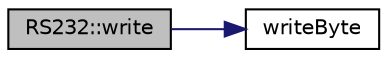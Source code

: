 digraph "RS232::write"
{
 // LATEX_PDF_SIZE
  edge [fontname="Helvetica",fontsize="10",labelfontname="Helvetica",labelfontsize="10"];
  node [fontname="Helvetica",fontsize="10",shape=record];
  rankdir="LR";
  Node1 [label="RS232::write",height=0.2,width=0.4,color="black", fillcolor="grey75", style="filled", fontcolor="black",tooltip="Write bytes to the serial device."];
  Node1 -> Node2 [color="midnightblue",fontsize="10",style="solid",fontname="Helvetica"];
  Node2 [label="writeByte",height=0.2,width=0.4,color="black", fillcolor="white", style="filled",URL="$d7/d27/ports_8cpp.html#aa89191491445201430ae9a8feb3184d9",tooltip="Writes a byte (8 bits) to the CPU bus at a given port address."];
}
